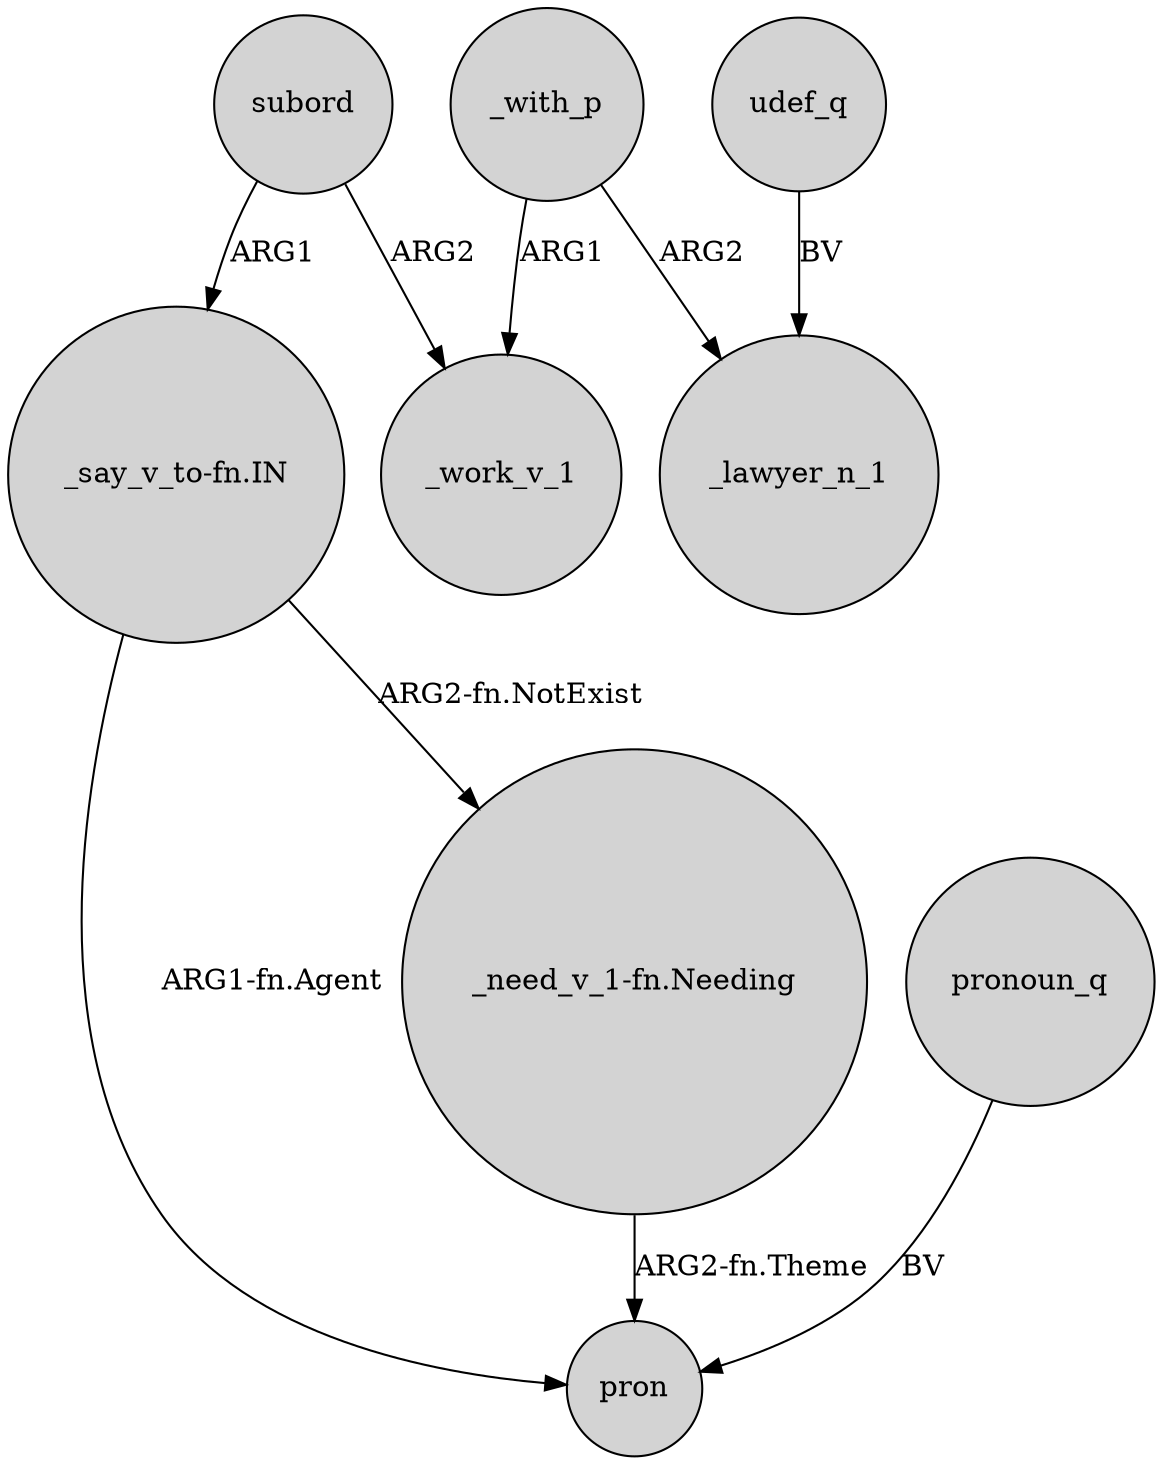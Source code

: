 digraph {
	node [shape=circle style=filled]
	_with_p -> _work_v_1 [label=ARG1]
	subord -> "_say_v_to-fn.IN" [label=ARG1]
	"_say_v_to-fn.IN" -> "_need_v_1-fn.Needing" [label="ARG2-fn.NotExist"]
	"_say_v_to-fn.IN" -> pron [label="ARG1-fn.Agent"]
	_with_p -> _lawyer_n_1 [label=ARG2]
	udef_q -> _lawyer_n_1 [label=BV]
	"_need_v_1-fn.Needing" -> pron [label="ARG2-fn.Theme"]
	subord -> _work_v_1 [label=ARG2]
	pronoun_q -> pron [label=BV]
}
